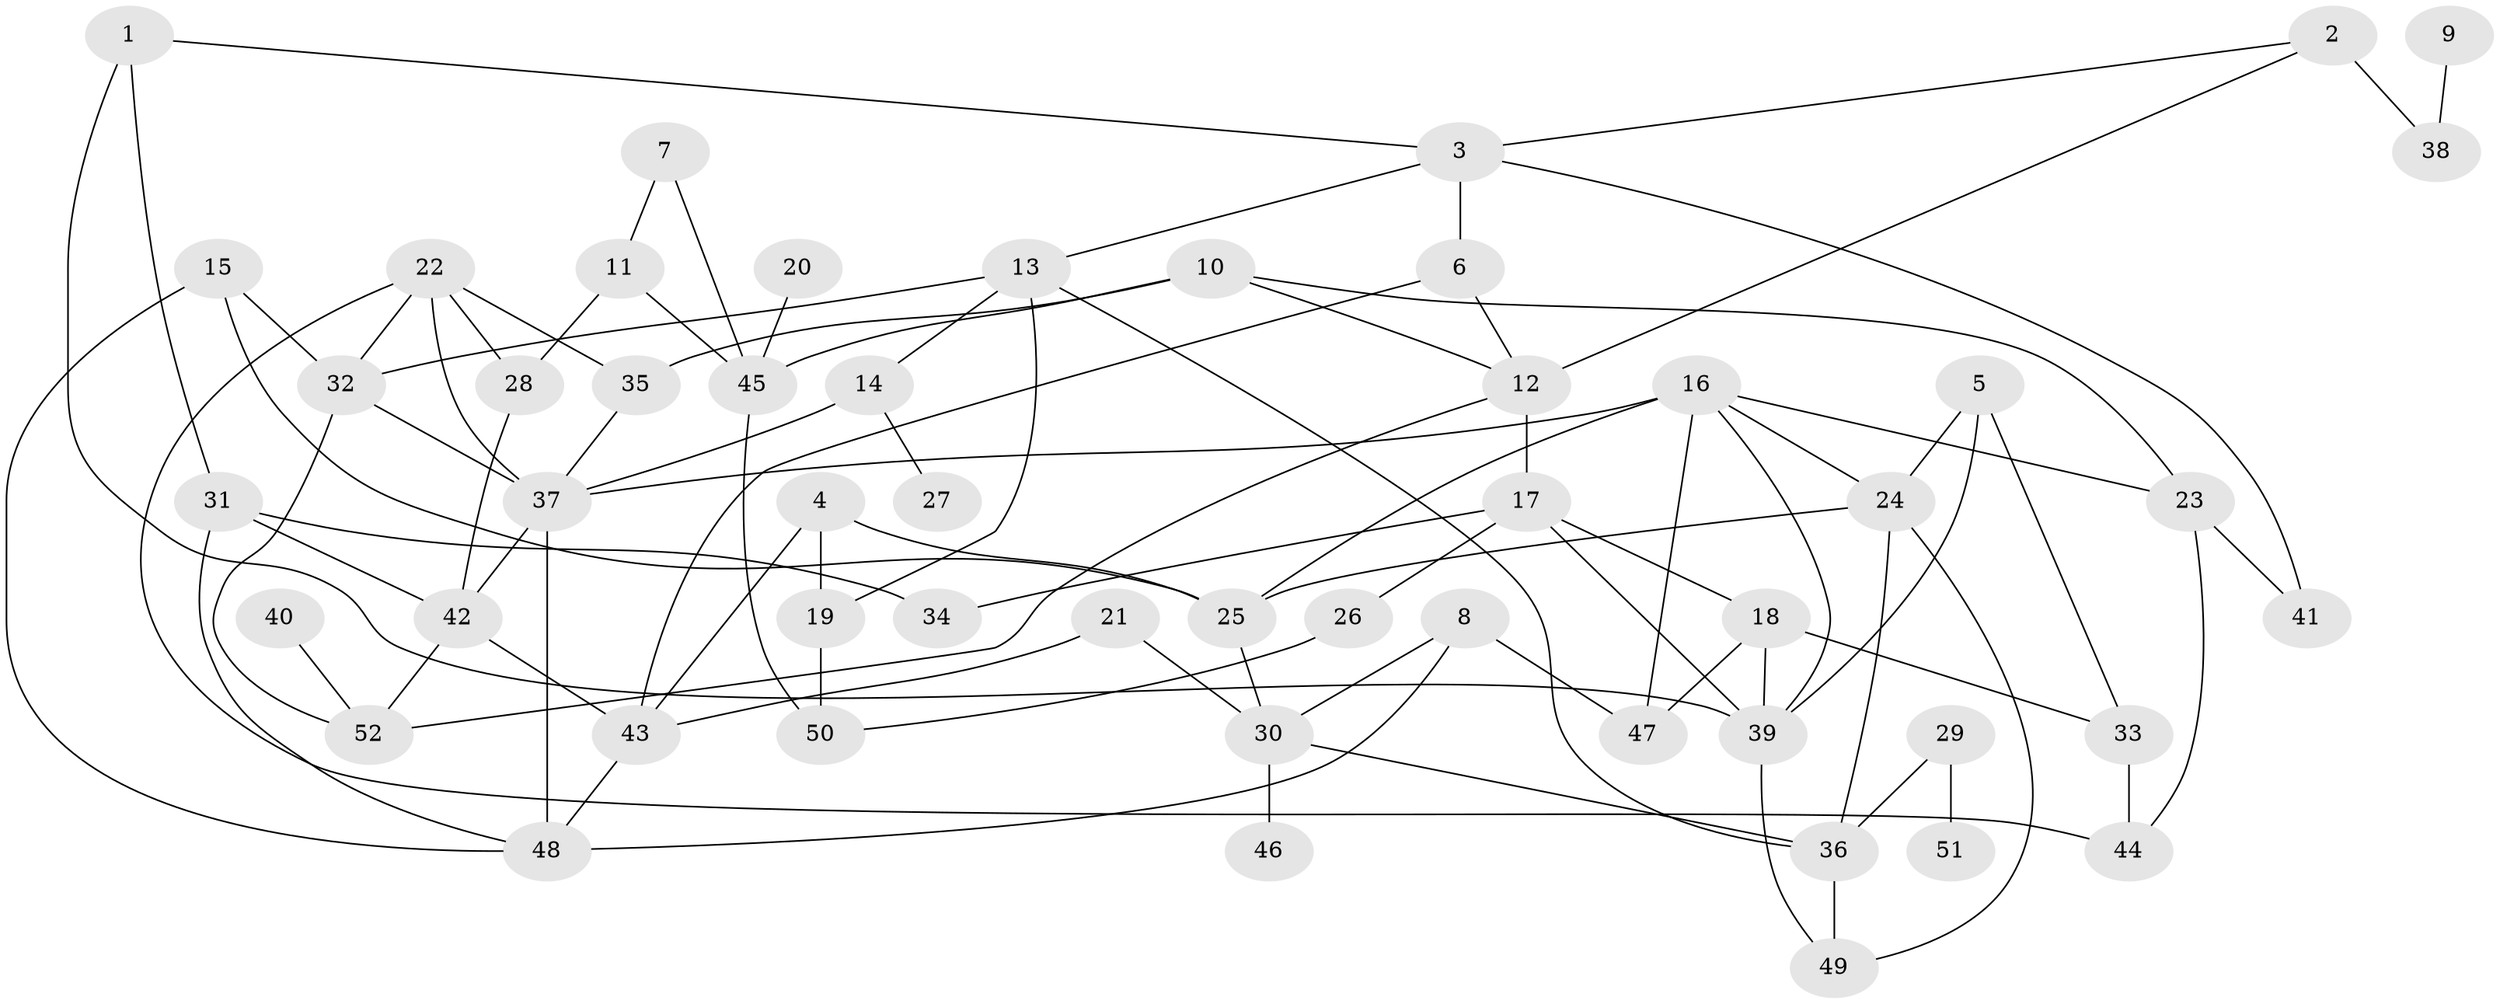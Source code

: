 // coarse degree distribution, {3: 0.1891891891891892, 6: 0.08108108108108109, 5: 0.2702702702702703, 4: 0.16216216216216217, 1: 0.16216216216216217, 2: 0.10810810810810811, 7: 0.02702702702702703}
// Generated by graph-tools (version 1.1) at 2025/35/03/04/25 23:35:48]
// undirected, 52 vertices, 90 edges
graph export_dot {
  node [color=gray90,style=filled];
  1;
  2;
  3;
  4;
  5;
  6;
  7;
  8;
  9;
  10;
  11;
  12;
  13;
  14;
  15;
  16;
  17;
  18;
  19;
  20;
  21;
  22;
  23;
  24;
  25;
  26;
  27;
  28;
  29;
  30;
  31;
  32;
  33;
  34;
  35;
  36;
  37;
  38;
  39;
  40;
  41;
  42;
  43;
  44;
  45;
  46;
  47;
  48;
  49;
  50;
  51;
  52;
  1 -- 3;
  1 -- 31;
  1 -- 39;
  2 -- 3;
  2 -- 12;
  2 -- 38;
  3 -- 6;
  3 -- 13;
  3 -- 41;
  4 -- 19;
  4 -- 25;
  4 -- 43;
  5 -- 24;
  5 -- 33;
  5 -- 39;
  6 -- 12;
  6 -- 43;
  7 -- 11;
  7 -- 45;
  8 -- 30;
  8 -- 47;
  8 -- 48;
  9 -- 38;
  10 -- 12;
  10 -- 23;
  10 -- 35;
  10 -- 45;
  11 -- 28;
  11 -- 45;
  12 -- 17;
  12 -- 52;
  13 -- 14;
  13 -- 19;
  13 -- 32;
  13 -- 36;
  14 -- 27;
  14 -- 37;
  15 -- 25;
  15 -- 32;
  15 -- 48;
  16 -- 23;
  16 -- 24;
  16 -- 25;
  16 -- 37;
  16 -- 39;
  16 -- 47;
  17 -- 18;
  17 -- 26;
  17 -- 34;
  17 -- 39;
  18 -- 33;
  18 -- 39;
  18 -- 47;
  19 -- 50;
  20 -- 45;
  21 -- 30;
  21 -- 43;
  22 -- 28;
  22 -- 32;
  22 -- 35;
  22 -- 37;
  22 -- 44;
  23 -- 41;
  23 -- 44;
  24 -- 25;
  24 -- 36;
  24 -- 49;
  25 -- 30;
  26 -- 50;
  28 -- 42;
  29 -- 36;
  29 -- 51;
  30 -- 36;
  30 -- 46;
  31 -- 34;
  31 -- 42;
  31 -- 48;
  32 -- 37;
  32 -- 52;
  33 -- 44;
  35 -- 37;
  36 -- 49;
  37 -- 42;
  37 -- 48;
  39 -- 49;
  40 -- 52;
  42 -- 43;
  42 -- 52;
  43 -- 48;
  45 -- 50;
}
